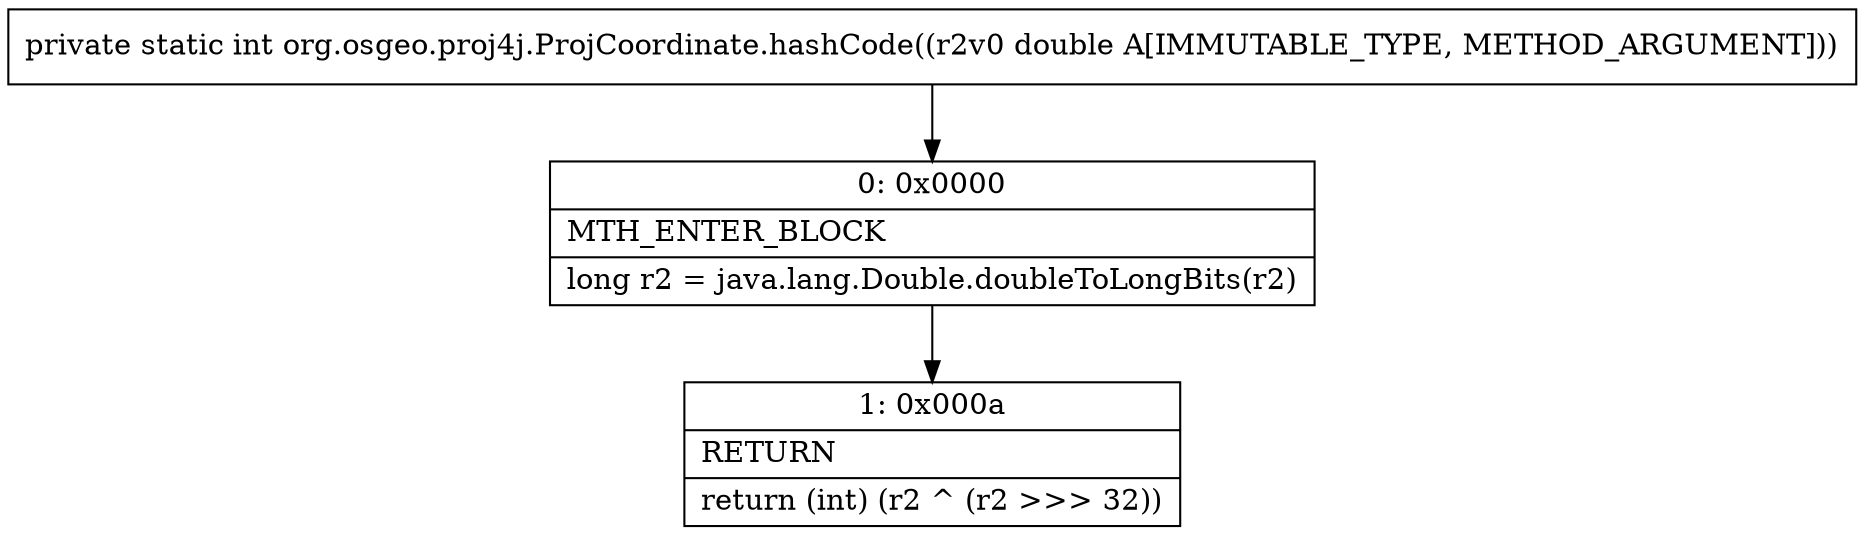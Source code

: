 digraph "CFG fororg.osgeo.proj4j.ProjCoordinate.hashCode(D)I" {
Node_0 [shape=record,label="{0\:\ 0x0000|MTH_ENTER_BLOCK\l|long r2 = java.lang.Double.doubleToLongBits(r2)\l}"];
Node_1 [shape=record,label="{1\:\ 0x000a|RETURN\l|return (int) (r2 ^ (r2 \>\>\> 32))\l}"];
MethodNode[shape=record,label="{private static int org.osgeo.proj4j.ProjCoordinate.hashCode((r2v0 double A[IMMUTABLE_TYPE, METHOD_ARGUMENT])) }"];
MethodNode -> Node_0;
Node_0 -> Node_1;
}

